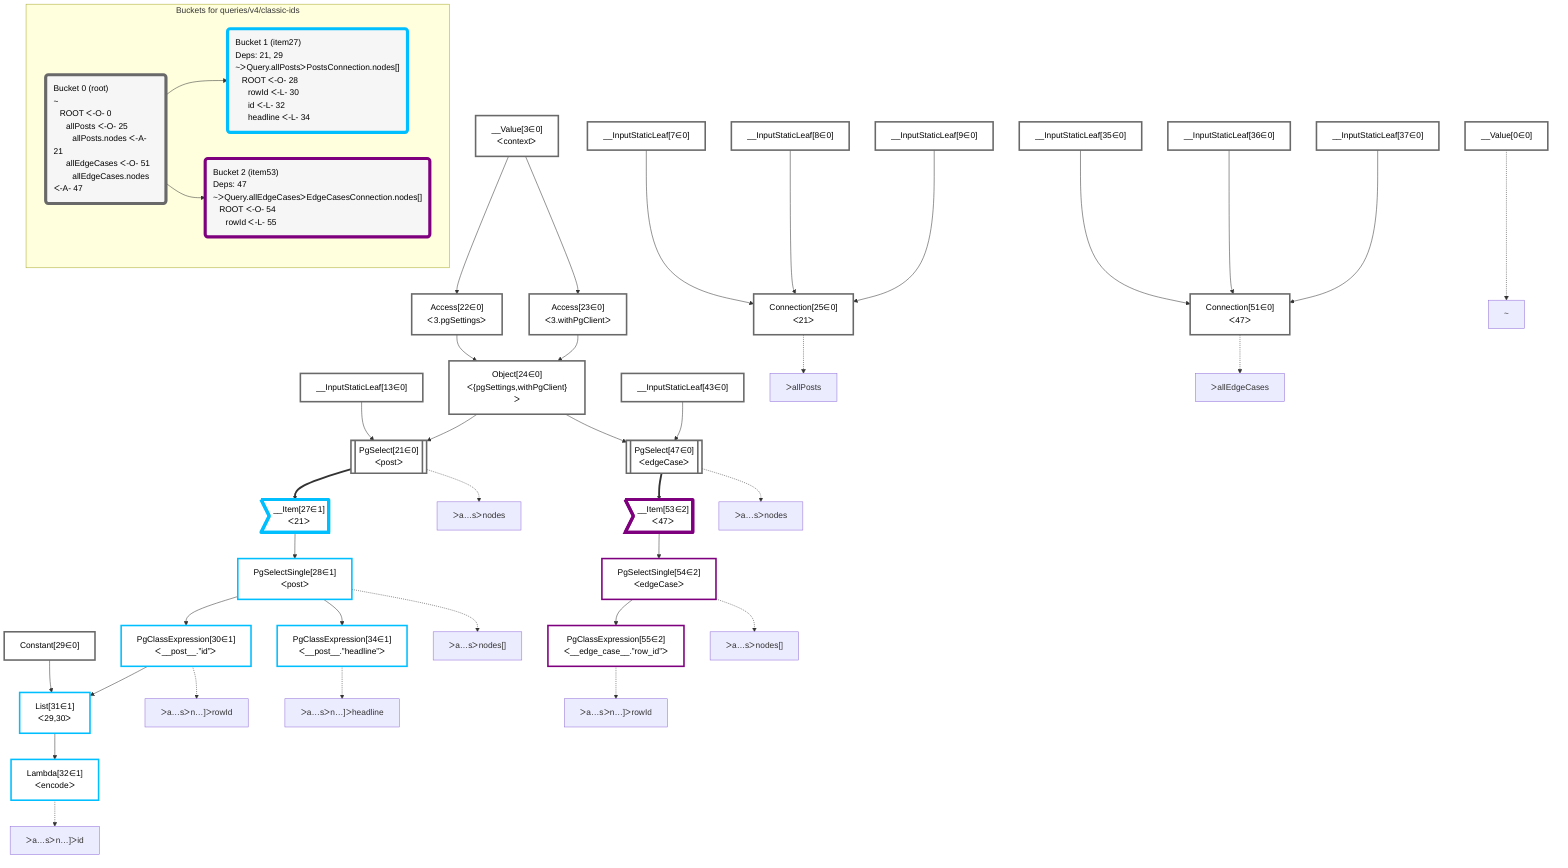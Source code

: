graph TD
    classDef path fill:#eee,stroke:#000,color:#000
    classDef plan fill:#fff,stroke-width:3px,color:#000
    classDef itemplan fill:#fff,stroke-width:6px,color:#000
    classDef sideeffectplan fill:#f00,stroke-width:6px,color:#000
    classDef bucket fill:#f6f6f6,color:#000,stroke-width:6px,text-align:left


    %% define plans
    __Value0["__Value[0∈0]"]:::plan
    __Value3["__Value[3∈0]<br />ᐸcontextᐳ"]:::plan
    __InputStaticLeaf7["__InputStaticLeaf[7∈0]"]:::plan
    __InputStaticLeaf8["__InputStaticLeaf[8∈0]"]:::plan
    __InputStaticLeaf9["__InputStaticLeaf[9∈0]"]:::plan
    __InputStaticLeaf13["__InputStaticLeaf[13∈0]"]:::plan
    Access22["Access[22∈0]<br />ᐸ3.pgSettingsᐳ"]:::plan
    Access23["Access[23∈0]<br />ᐸ3.withPgClientᐳ"]:::plan
    Object24["Object[24∈0]<br />ᐸ{pgSettings,withPgClient}ᐳ"]:::plan
    PgSelect21[["PgSelect[21∈0]<br />ᐸpostᐳ"]]:::plan
    Connection25["Connection[25∈0]<br />ᐸ21ᐳ"]:::plan
    __Item27>"__Item[27∈1]<br />ᐸ21ᐳ"]:::itemplan
    PgSelectSingle28["PgSelectSingle[28∈1]<br />ᐸpostᐳ"]:::plan
    Constant29["Constant[29∈0]"]:::plan
    PgClassExpression30["PgClassExpression[30∈1]<br />ᐸ__post__.”id”ᐳ"]:::plan
    List31["List[31∈1]<br />ᐸ29,30ᐳ"]:::plan
    Lambda32["Lambda[32∈1]<br />ᐸencodeᐳ"]:::plan
    PgClassExpression34["PgClassExpression[34∈1]<br />ᐸ__post__.”headline”ᐳ"]:::plan
    __InputStaticLeaf35["__InputStaticLeaf[35∈0]"]:::plan
    __InputStaticLeaf36["__InputStaticLeaf[36∈0]"]:::plan
    __InputStaticLeaf37["__InputStaticLeaf[37∈0]"]:::plan
    __InputStaticLeaf43["__InputStaticLeaf[43∈0]"]:::plan
    PgSelect47[["PgSelect[47∈0]<br />ᐸedgeCaseᐳ"]]:::plan
    Connection51["Connection[51∈0]<br />ᐸ47ᐳ"]:::plan
    __Item53>"__Item[53∈2]<br />ᐸ47ᐳ"]:::itemplan
    PgSelectSingle54["PgSelectSingle[54∈2]<br />ᐸedgeCaseᐳ"]:::plan
    PgClassExpression55["PgClassExpression[55∈2]<br />ᐸ__edge_case__.”row_id”ᐳ"]:::plan

    %% plan dependencies
    __Value3 --> Access22
    __Value3 --> Access23
    Access22 & Access23 --> Object24
    Object24 & __InputStaticLeaf13 --> PgSelect21
    __InputStaticLeaf7 & __InputStaticLeaf8 & __InputStaticLeaf9 --> Connection25
    PgSelect21 ==> __Item27
    __Item27 --> PgSelectSingle28
    PgSelectSingle28 --> PgClassExpression30
    Constant29 & PgClassExpression30 --> List31
    List31 --> Lambda32
    PgSelectSingle28 --> PgClassExpression34
    Object24 & __InputStaticLeaf43 --> PgSelect47
    __InputStaticLeaf35 & __InputStaticLeaf36 & __InputStaticLeaf37 --> Connection51
    PgSelect47 ==> __Item53
    __Item53 --> PgSelectSingle54
    PgSelectSingle54 --> PgClassExpression55

    %% plan-to-path relationships
    P0["~"]
    __Value0 -.-> P0
    P21["ᐳa…sᐳnodes"]
    PgSelect21 -.-> P21
    P25["ᐳallPosts"]
    Connection25 -.-> P25
    P28["ᐳa…sᐳnodes[]"]
    PgSelectSingle28 -.-> P28
    P30["ᐳa…sᐳn…]ᐳrowId"]
    PgClassExpression30 -.-> P30
    P32["ᐳa…sᐳn…]ᐳid"]
    Lambda32 -.-> P32
    P34["ᐳa…sᐳn…]ᐳheadline"]
    PgClassExpression34 -.-> P34
    P47["ᐳa…sᐳnodes"]
    PgSelect47 -.-> P47
    P51["ᐳallEdgeCases"]
    Connection51 -.-> P51
    P54["ᐳa…sᐳnodes[]"]
    PgSelectSingle54 -.-> P54
    P55["ᐳa…sᐳn…]ᐳrowId"]
    PgClassExpression55 -.-> P55

    subgraph "Buckets for queries/v4/classic-ids"
    Bucket0("Bucket 0 (root)<br />~<br />⠀ROOT ᐸ-O- 0<br />⠀⠀allPosts ᐸ-O- 25<br />⠀⠀⠀allPosts.nodes ᐸ-A- 21<br />⠀⠀allEdgeCases ᐸ-O- 51<br />⠀⠀⠀allEdgeCases.nodes ᐸ-A- 47"):::bucket
    classDef bucket0 stroke:#696969
    class Bucket0,__Value0,__Value3,__InputStaticLeaf7,__InputStaticLeaf8,__InputStaticLeaf9,__InputStaticLeaf13,PgSelect21,Access22,Access23,Object24,Connection25,Constant29,__InputStaticLeaf35,__InputStaticLeaf36,__InputStaticLeaf37,__InputStaticLeaf43,PgSelect47,Connection51 bucket0
    Bucket1("Bucket 1 (item27)<br />Deps: 21, 29<br />~ᐳQuery.allPostsᐳPostsConnection.nodes[]<br />⠀ROOT ᐸ-O- 28<br />⠀⠀rowId ᐸ-L- 30<br />⠀⠀id ᐸ-L- 32<br />⠀⠀headline ᐸ-L- 34"):::bucket
    classDef bucket1 stroke:#00bfff
    class Bucket1,__Item27,PgSelectSingle28,PgClassExpression30,List31,Lambda32,PgClassExpression34 bucket1
    Bucket2("Bucket 2 (item53)<br />Deps: 47<br />~ᐳQuery.allEdgeCasesᐳEdgeCasesConnection.nodes[]<br />⠀ROOT ᐸ-O- 54<br />⠀⠀rowId ᐸ-L- 55"):::bucket
    classDef bucket2 stroke:#7f007f
    class Bucket2,__Item53,PgSelectSingle54,PgClassExpression55 bucket2
    Bucket0 --> Bucket1 & Bucket2
    end